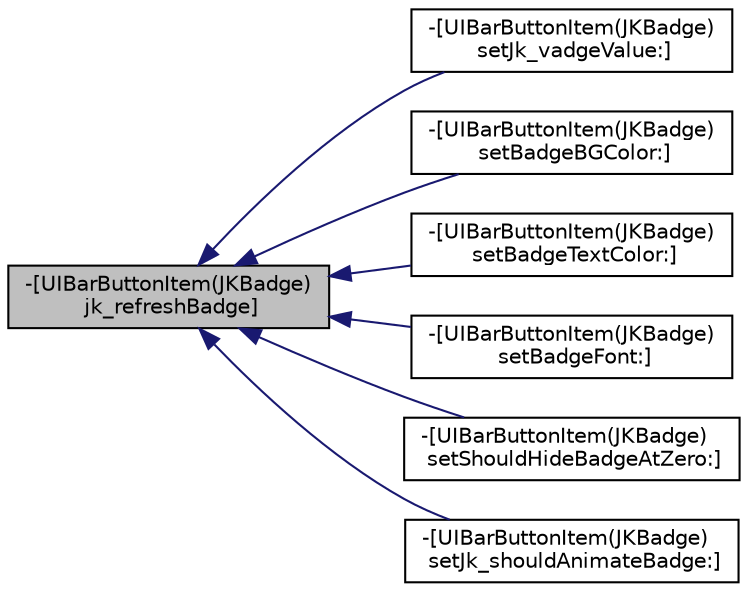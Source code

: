 digraph "-[UIBarButtonItem(JKBadge) jk_refreshBadge]"
{
  edge [fontname="Helvetica",fontsize="10",labelfontname="Helvetica",labelfontsize="10"];
  node [fontname="Helvetica",fontsize="10",shape=record];
  rankdir="LR";
  Node51 [label="-[UIBarButtonItem(JKBadge)\l jk_refreshBadge]",height=0.2,width=0.4,color="black", fillcolor="grey75", style="filled", fontcolor="black"];
  Node51 -> Node52 [dir="back",color="midnightblue",fontsize="10",style="solid",fontname="Helvetica"];
  Node52 [label="-[UIBarButtonItem(JKBadge)\l setJk_vadgeValue:]",height=0.2,width=0.4,color="black", fillcolor="white", style="filled",URL="$category_u_i_bar_button_item_07_j_k_badge_08.html#ab6385571efc3556cf79a1cc9c38d9a22"];
  Node51 -> Node53 [dir="back",color="midnightblue",fontsize="10",style="solid",fontname="Helvetica"];
  Node53 [label="-[UIBarButtonItem(JKBadge)\l setBadgeBGColor:]",height=0.2,width=0.4,color="black", fillcolor="white", style="filled",URL="$category_u_i_bar_button_item_07_j_k_badge_08.html#a65f375d62ecec4016b9107fd3ad4a027"];
  Node51 -> Node54 [dir="back",color="midnightblue",fontsize="10",style="solid",fontname="Helvetica"];
  Node54 [label="-[UIBarButtonItem(JKBadge)\l setBadgeTextColor:]",height=0.2,width=0.4,color="black", fillcolor="white", style="filled",URL="$category_u_i_bar_button_item_07_j_k_badge_08.html#a95412296e70ef14a0d5b4ba328de9601"];
  Node51 -> Node55 [dir="back",color="midnightblue",fontsize="10",style="solid",fontname="Helvetica"];
  Node55 [label="-[UIBarButtonItem(JKBadge)\l setBadgeFont:]",height=0.2,width=0.4,color="black", fillcolor="white", style="filled",URL="$category_u_i_bar_button_item_07_j_k_badge_08.html#a2bf452989d082b87a3f1a2e523e96b31"];
  Node51 -> Node56 [dir="back",color="midnightblue",fontsize="10",style="solid",fontname="Helvetica"];
  Node56 [label="-[UIBarButtonItem(JKBadge)\l setShouldHideBadgeAtZero:]",height=0.2,width=0.4,color="black", fillcolor="white", style="filled",URL="$category_u_i_bar_button_item_07_j_k_badge_08.html#a709eb6a74a1e69c010cb68966de2f4e7"];
  Node51 -> Node57 [dir="back",color="midnightblue",fontsize="10",style="solid",fontname="Helvetica"];
  Node57 [label="-[UIBarButtonItem(JKBadge)\l setJk_shouldAnimateBadge:]",height=0.2,width=0.4,color="black", fillcolor="white", style="filled",URL="$category_u_i_bar_button_item_07_j_k_badge_08.html#ab705aea9b1f49fac26c8e29a69864bdf"];
}
